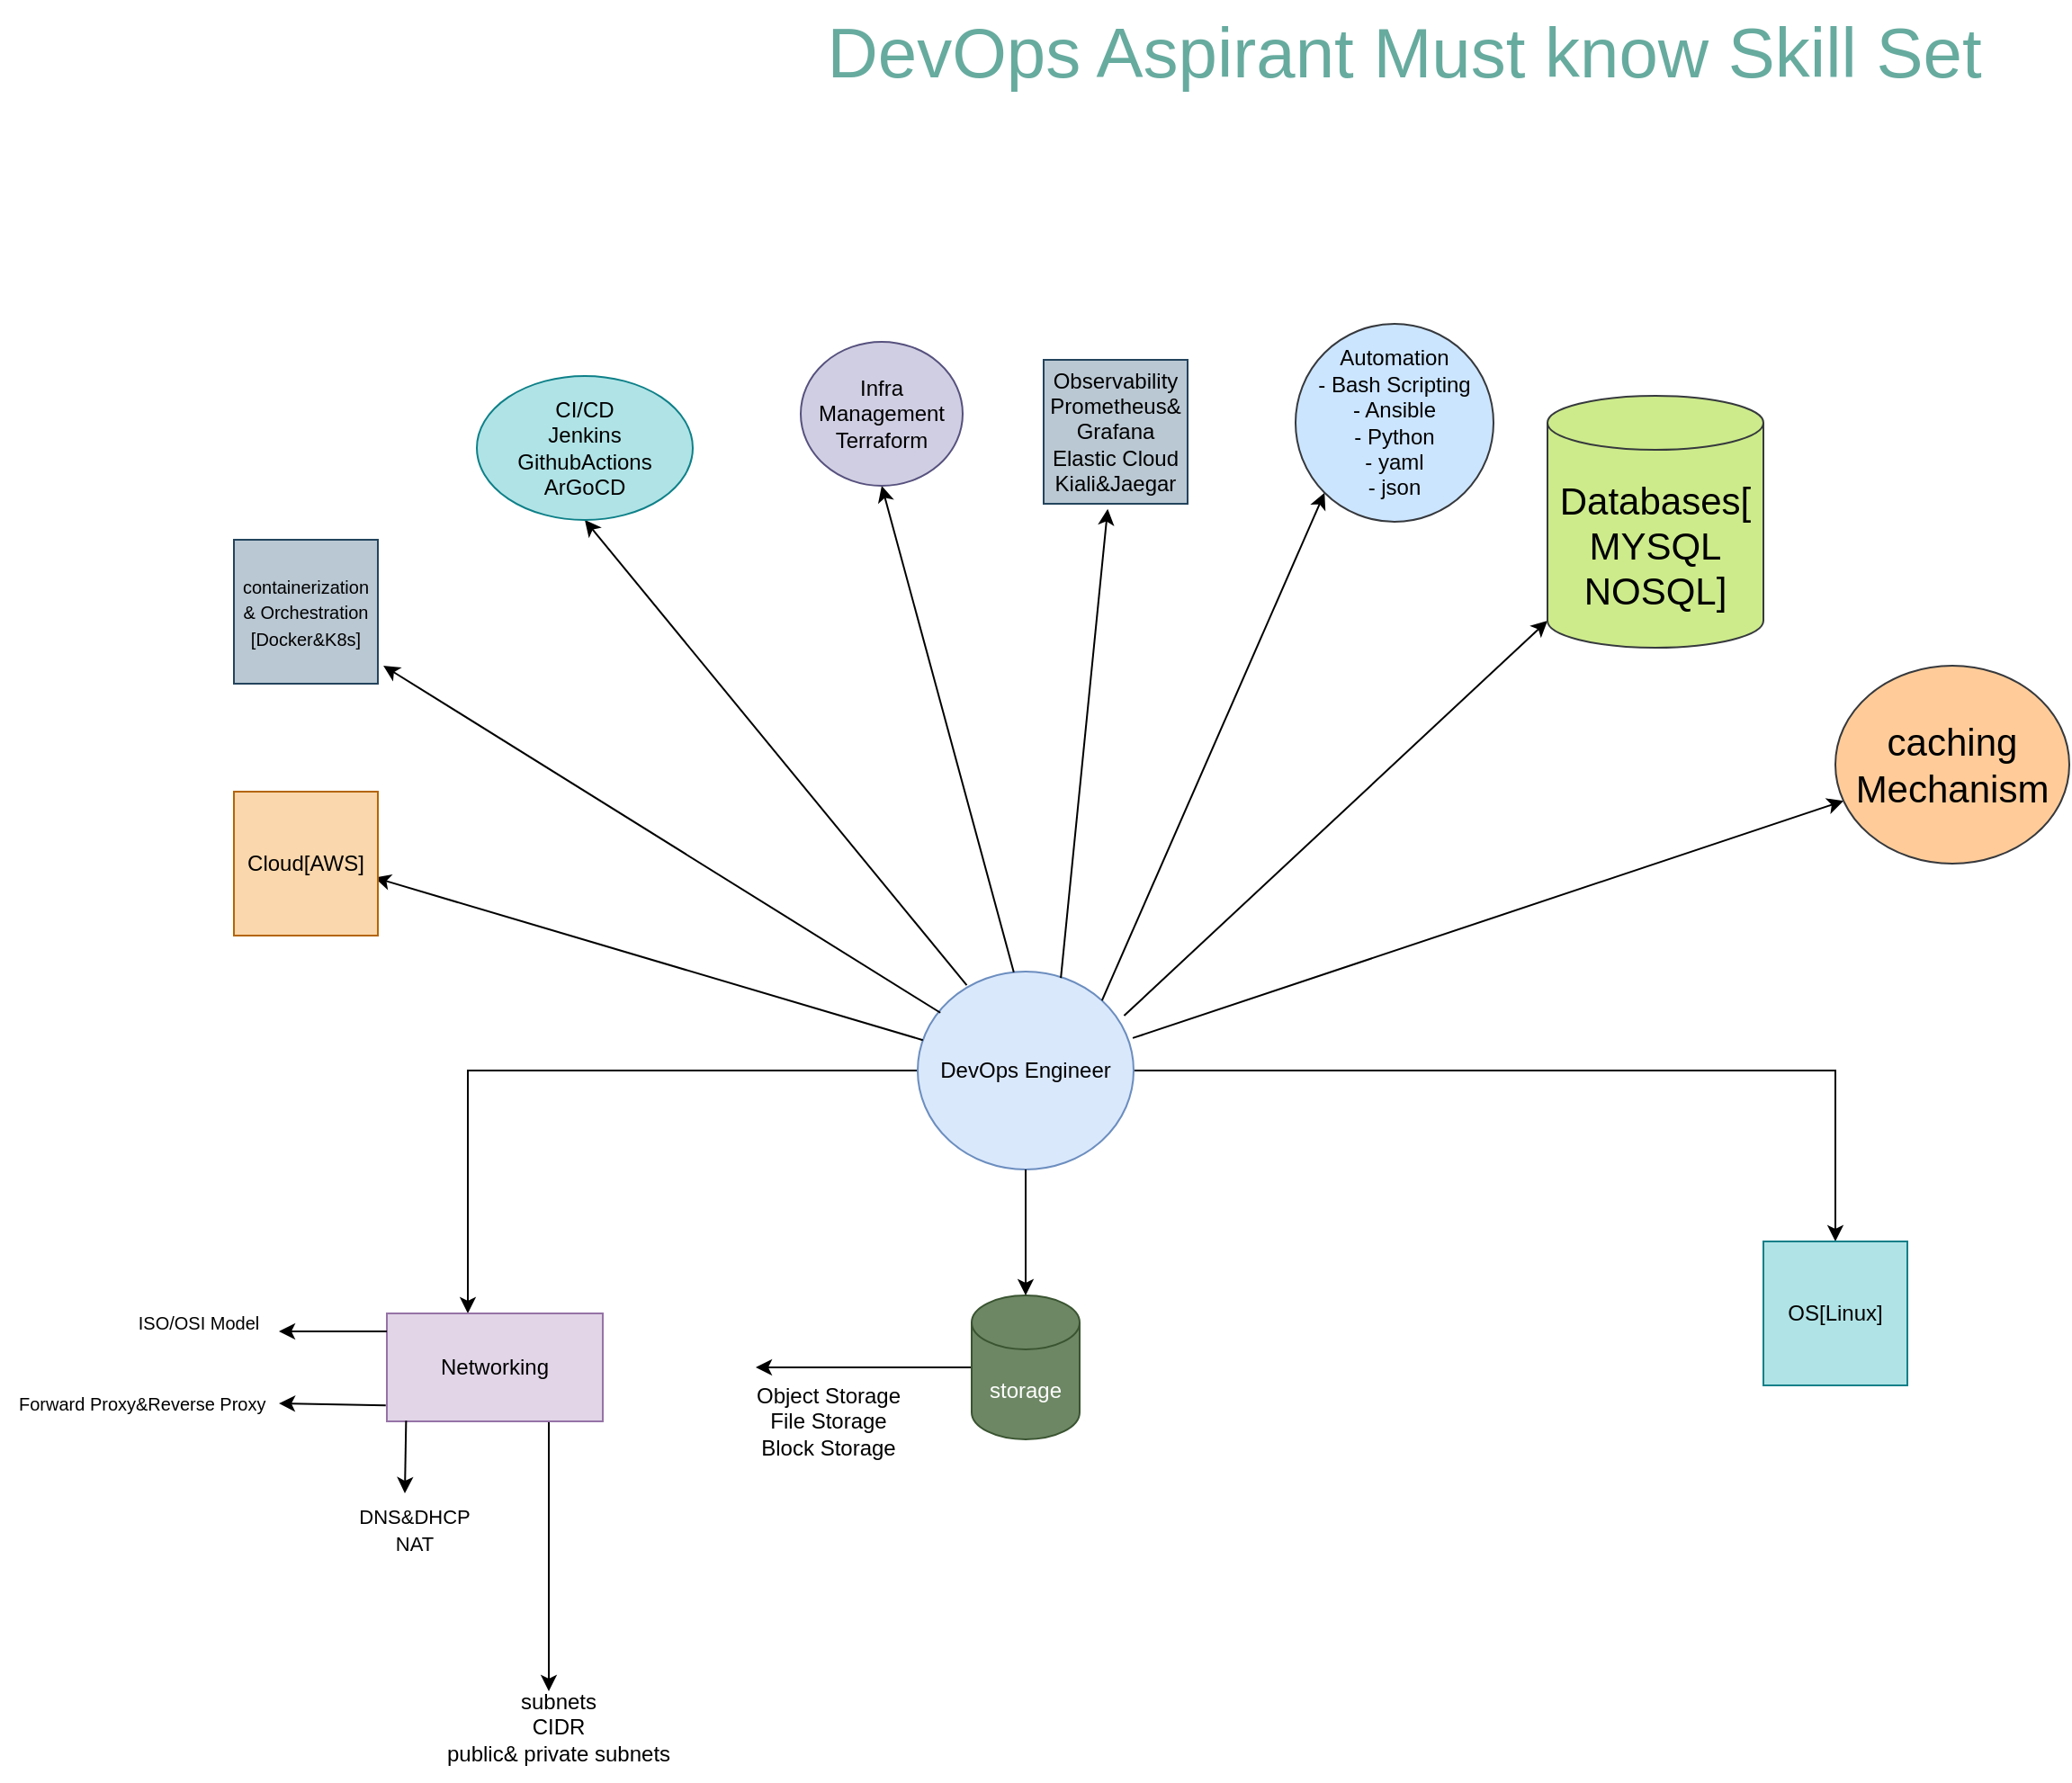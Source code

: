 <mxfile version="25.0.3">
  <diagram name="Page-1" id="OD0hXRocVsFIBVnM2RXd">
    <mxGraphModel dx="1440" dy="1994" grid="1" gridSize="10" guides="1" tooltips="1" connect="1" arrows="1" fold="1" page="1" pageScale="1" pageWidth="850" pageHeight="1100" math="0" shadow="0">
      <root>
        <mxCell id="0" />
        <mxCell id="1" parent="0" />
        <mxCell id="Cj-sP5WHH01vlWC_q-LA-2" style="edgeStyle=orthogonalEdgeStyle;rounded=0;orthogonalLoop=1;jettySize=auto;html=1;entryX=0.375;entryY=0;entryDx=0;entryDy=0;entryPerimeter=0;" edge="1" parent="1" source="Cj-sP5WHH01vlWC_q-LA-1" target="Cj-sP5WHH01vlWC_q-LA-3">
          <mxGeometry relative="1" as="geometry">
            <mxPoint x="290" y="440" as="targetPoint" />
            <Array as="points">
              <mxPoint x="260" y="365" />
            </Array>
          </mxGeometry>
        </mxCell>
        <mxCell id="Cj-sP5WHH01vlWC_q-LA-18" style="edgeStyle=orthogonalEdgeStyle;rounded=0;orthogonalLoop=1;jettySize=auto;html=1;entryX=0.5;entryY=0;entryDx=0;entryDy=0;" edge="1" parent="1" source="Cj-sP5WHH01vlWC_q-LA-1" target="Cj-sP5WHH01vlWC_q-LA-19">
          <mxGeometry relative="1" as="geometry">
            <mxPoint x="780.0" y="440" as="targetPoint" />
            <Array as="points">
              <mxPoint x="1020" y="365" />
              <mxPoint x="1020" y="440" />
            </Array>
          </mxGeometry>
        </mxCell>
        <mxCell id="Cj-sP5WHH01vlWC_q-LA-1" value="DevOps Engineer" style="ellipse;whiteSpace=wrap;html=1;fillColor=#dae8fc;strokeColor=#6c8ebf;" vertex="1" parent="1">
          <mxGeometry x="510" y="310" width="120" height="110" as="geometry" />
        </mxCell>
        <mxCell id="Cj-sP5WHH01vlWC_q-LA-39" style="edgeStyle=orthogonalEdgeStyle;rounded=0;orthogonalLoop=1;jettySize=auto;html=1;exitX=0.75;exitY=1;exitDx=0;exitDy=0;" edge="1" parent="1" source="Cj-sP5WHH01vlWC_q-LA-3">
          <mxGeometry relative="1" as="geometry">
            <mxPoint x="305" y="710" as="targetPoint" />
            <mxPoint x="275" y="620" as="sourcePoint" />
          </mxGeometry>
        </mxCell>
        <mxCell id="Cj-sP5WHH01vlWC_q-LA-3" value="Networking" style="rounded=0;whiteSpace=wrap;html=1;fillColor=#e1d5e7;strokeColor=#9673a6;" vertex="1" parent="1">
          <mxGeometry x="215" y="500" width="120" height="60" as="geometry" />
        </mxCell>
        <mxCell id="Cj-sP5WHH01vlWC_q-LA-7" value="" style="endArrow=classic;html=1;rounded=0;exitX=0.089;exitY=0.993;exitDx=0;exitDy=0;exitPerimeter=0;" edge="1" parent="1" source="Cj-sP5WHH01vlWC_q-LA-3">
          <mxGeometry width="50" height="50" relative="1" as="geometry">
            <mxPoint x="405" y="590" as="sourcePoint" />
            <mxPoint x="225" y="600" as="targetPoint" />
          </mxGeometry>
        </mxCell>
        <mxCell id="Cj-sP5WHH01vlWC_q-LA-8" value="" style="endArrow=classic;html=1;rounded=0;exitX=0;exitY=0.167;exitDx=0;exitDy=0;exitPerimeter=0;" edge="1" parent="1" source="Cj-sP5WHH01vlWC_q-LA-3">
          <mxGeometry width="50" height="50" relative="1" as="geometry">
            <mxPoint x="155" y="510" as="sourcePoint" />
            <mxPoint x="155" y="510" as="targetPoint" />
          </mxGeometry>
        </mxCell>
        <mxCell id="Cj-sP5WHH01vlWC_q-LA-10" value="&lt;font style=&quot;font-size: 10px;&quot;&gt;ISO/OSI Model&lt;/font&gt;" style="text;html=1;align=center;verticalAlign=middle;resizable=0;points=[];autosize=1;strokeColor=none;fillColor=none;" vertex="1" parent="1">
          <mxGeometry x="65" y="490" width="90" height="30" as="geometry" />
        </mxCell>
        <mxCell id="Cj-sP5WHH01vlWC_q-LA-11" value="&lt;font style=&quot;font-size: 11px;&quot;&gt;DNS&amp;amp;DHCP&lt;/font&gt;&lt;div&gt;&lt;font style=&quot;font-size: 11px;&quot;&gt;NAT&lt;/font&gt;&lt;/div&gt;" style="text;html=1;align=center;verticalAlign=middle;resizable=0;points=[];autosize=1;strokeColor=none;fillColor=none;" vertex="1" parent="1">
          <mxGeometry x="185" y="600" width="90" height="40" as="geometry" />
        </mxCell>
        <mxCell id="Cj-sP5WHH01vlWC_q-LA-12" value="" style="endArrow=classic;html=1;rounded=0;exitX=-0.005;exitY=0.852;exitDx=0;exitDy=0;exitPerimeter=0;" edge="1" parent="1" source="Cj-sP5WHH01vlWC_q-LA-3">
          <mxGeometry width="50" height="50" relative="1" as="geometry">
            <mxPoint x="225" y="520" as="sourcePoint" />
            <mxPoint x="155" y="550" as="targetPoint" />
          </mxGeometry>
        </mxCell>
        <mxCell id="Cj-sP5WHH01vlWC_q-LA-13" value="&lt;font style=&quot;font-size: 10px;&quot;&gt;Forward Proxy&amp;amp;Reverse Proxy&amp;nbsp;&lt;/font&gt;" style="text;html=1;align=center;verticalAlign=middle;resizable=0;points=[];autosize=1;strokeColor=none;fillColor=none;" vertex="1" parent="1">
          <mxGeometry y="535" width="160" height="30" as="geometry" />
        </mxCell>
        <mxCell id="Cj-sP5WHH01vlWC_q-LA-16" style="edgeStyle=orthogonalEdgeStyle;rounded=0;orthogonalLoop=1;jettySize=auto;html=1;" edge="1" parent="1" source="Cj-sP5WHH01vlWC_q-LA-15">
          <mxGeometry relative="1" as="geometry">
            <mxPoint x="420" y="530" as="targetPoint" />
          </mxGeometry>
        </mxCell>
        <mxCell id="Cj-sP5WHH01vlWC_q-LA-15" value="storage" style="shape=cylinder3;whiteSpace=wrap;html=1;boundedLbl=1;backgroundOutline=1;size=15;fillColor=#6d8764;fontColor=#ffffff;strokeColor=#3A5431;" vertex="1" parent="1">
          <mxGeometry x="540" y="490" width="60" height="80" as="geometry" />
        </mxCell>
        <mxCell id="Cj-sP5WHH01vlWC_q-LA-17" value="Object Storage&lt;div&gt;File Storage&lt;/div&gt;&lt;div&gt;Block Storage&lt;/div&gt;" style="text;html=1;align=center;verticalAlign=middle;resizable=0;points=[];autosize=1;strokeColor=none;fillColor=none;" vertex="1" parent="1">
          <mxGeometry x="410" y="530" width="100" height="60" as="geometry" />
        </mxCell>
        <mxCell id="Cj-sP5WHH01vlWC_q-LA-19" value="OS[Linux]" style="whiteSpace=wrap;html=1;aspect=fixed;fillColor=#b0e3e6;strokeColor=#0e8088;" vertex="1" parent="1">
          <mxGeometry x="980" y="460" width="80" height="80" as="geometry" />
        </mxCell>
        <mxCell id="Cj-sP5WHH01vlWC_q-LA-20" value="" style="endArrow=classic;html=1;rounded=0;entryX=0.976;entryY=0.597;entryDx=0;entryDy=0;entryPerimeter=0;" edge="1" parent="1" source="Cj-sP5WHH01vlWC_q-LA-1" target="Cj-sP5WHH01vlWC_q-LA-21">
          <mxGeometry width="50" height="50" relative="1" as="geometry">
            <mxPoint x="500" y="180" as="sourcePoint" />
            <mxPoint x="300" y="150" as="targetPoint" />
          </mxGeometry>
        </mxCell>
        <mxCell id="Cj-sP5WHH01vlWC_q-LA-21" value="Cloud[AWS]" style="whiteSpace=wrap;html=1;aspect=fixed;fillColor=#fad7ac;strokeColor=#b46504;" vertex="1" parent="1">
          <mxGeometry x="130" y="210" width="80" height="80" as="geometry" />
        </mxCell>
        <mxCell id="Cj-sP5WHH01vlWC_q-LA-22" value="" style="endArrow=classic;html=1;rounded=0;exitX=0.105;exitY=0.208;exitDx=0;exitDy=0;exitPerimeter=0;entryX=1.038;entryY=0.875;entryDx=0;entryDy=0;entryPerimeter=0;" edge="1" parent="1" source="Cj-sP5WHH01vlWC_q-LA-1" target="Cj-sP5WHH01vlWC_q-LA-26">
          <mxGeometry width="50" height="50" relative="1" as="geometry">
            <mxPoint x="470" y="250" as="sourcePoint" />
            <mxPoint x="400" y="80" as="targetPoint" />
          </mxGeometry>
        </mxCell>
        <mxCell id="Cj-sP5WHH01vlWC_q-LA-26" value="&lt;font style=&quot;font-size: 10px;&quot;&gt;containerization&lt;/font&gt;&lt;div&gt;&lt;font style=&quot;font-size: 10px;&quot;&gt;&amp;amp; Orchestration&lt;/font&gt;&lt;/div&gt;&lt;div&gt;&lt;font style=&quot;font-size: 10px;&quot;&gt;[Docker&amp;amp;K8s]&lt;/font&gt;&lt;/div&gt;" style="whiteSpace=wrap;html=1;aspect=fixed;fillColor=#bac8d3;strokeColor=#23445d;" vertex="1" parent="1">
          <mxGeometry x="130" y="70" width="80" height="80" as="geometry" />
        </mxCell>
        <mxCell id="Cj-sP5WHH01vlWC_q-LA-27" value="" style="endArrow=classic;html=1;rounded=0;exitX=0.227;exitY=0.069;exitDx=0;exitDy=0;exitPerimeter=0;entryX=0.5;entryY=1;entryDx=0;entryDy=0;" edge="1" parent="1" source="Cj-sP5WHH01vlWC_q-LA-1" target="Cj-sP5WHH01vlWC_q-LA-28">
          <mxGeometry width="50" height="50" relative="1" as="geometry">
            <mxPoint x="480" y="240" as="sourcePoint" />
            <mxPoint x="400" y="100" as="targetPoint" />
          </mxGeometry>
        </mxCell>
        <mxCell id="Cj-sP5WHH01vlWC_q-LA-28" value="CI/CD&lt;div&gt;Jenkins&lt;/div&gt;&lt;div&gt;GithubActions&lt;/div&gt;&lt;div&gt;ArGoCD&lt;/div&gt;" style="ellipse;whiteSpace=wrap;html=1;fillColor=#b0e3e6;strokeColor=#0e8088;" vertex="1" parent="1">
          <mxGeometry x="265" y="-21" width="120" height="80" as="geometry" />
        </mxCell>
        <mxCell id="Cj-sP5WHH01vlWC_q-LA-29" value="" style="endArrow=classic;html=1;rounded=0;exitX=0.445;exitY=0.003;exitDx=0;exitDy=0;exitPerimeter=0;entryX=0.5;entryY=1;entryDx=0;entryDy=0;" edge="1" parent="1" source="Cj-sP5WHH01vlWC_q-LA-1" target="Cj-sP5WHH01vlWC_q-LA-30">
          <mxGeometry width="50" height="50" relative="1" as="geometry">
            <mxPoint x="490" y="250" as="sourcePoint" />
            <mxPoint x="520" y="80" as="targetPoint" />
          </mxGeometry>
        </mxCell>
        <mxCell id="Cj-sP5WHH01vlWC_q-LA-30" value="Infra Management&lt;div&gt;Terraform&lt;/div&gt;" style="ellipse;whiteSpace=wrap;html=1;fillColor=#d0cee2;strokeColor=#56517e;" vertex="1" parent="1">
          <mxGeometry x="445" y="-40" width="90" height="80" as="geometry" />
        </mxCell>
        <mxCell id="Cj-sP5WHH01vlWC_q-LA-31" value="Observability&lt;div&gt;Prometheus&amp;amp;&lt;/div&gt;&lt;div&gt;Grafana&lt;/div&gt;&lt;div&gt;Elastic Cloud&lt;/div&gt;&lt;div&gt;Kiali&amp;amp;Jaegar&lt;/div&gt;" style="whiteSpace=wrap;html=1;aspect=fixed;fillColor=#bac8d3;strokeColor=#23445d;" vertex="1" parent="1">
          <mxGeometry x="580" y="-30" width="80" height="80" as="geometry" />
        </mxCell>
        <mxCell id="Cj-sP5WHH01vlWC_q-LA-32" value="" style="endArrow=classic;html=1;rounded=0;exitX=0.663;exitY=0.032;exitDx=0;exitDy=0;exitPerimeter=0;entryX=0.445;entryY=1.036;entryDx=0;entryDy=0;entryPerimeter=0;" edge="1" parent="1" source="Cj-sP5WHH01vlWC_q-LA-1" target="Cj-sP5WHH01vlWC_q-LA-31">
          <mxGeometry width="50" height="50" relative="1" as="geometry">
            <mxPoint x="523" y="250" as="sourcePoint" />
            <mxPoint x="530" y="90" as="targetPoint" />
          </mxGeometry>
        </mxCell>
        <mxCell id="Cj-sP5WHH01vlWC_q-LA-35" value="" style="endArrow=classic;html=1;rounded=0;exitX=1;exitY=0;exitDx=0;exitDy=0;entryX=0;entryY=1;entryDx=0;entryDy=0;" edge="1" parent="1" source="Cj-sP5WHH01vlWC_q-LA-1" target="Cj-sP5WHH01vlWC_q-LA-36">
          <mxGeometry width="50" height="50" relative="1" as="geometry">
            <mxPoint x="550" y="254" as="sourcePoint" />
            <mxPoint x="750" y="100" as="targetPoint" />
          </mxGeometry>
        </mxCell>
        <mxCell id="Cj-sP5WHH01vlWC_q-LA-36" value="Automation&lt;div&gt;- Bash Scripting&lt;/div&gt;&lt;div&gt;- Ansible&lt;/div&gt;&lt;div&gt;- Python&lt;/div&gt;&lt;div&gt;- yaml&lt;/div&gt;&lt;div&gt;- json&lt;/div&gt;" style="ellipse;whiteSpace=wrap;html=1;aspect=fixed;fillColor=#cce5ff;strokeColor=#36393d;" vertex="1" parent="1">
          <mxGeometry x="720" y="-50" width="110" height="110" as="geometry" />
        </mxCell>
        <mxCell id="Cj-sP5WHH01vlWC_q-LA-37" value="" style="endArrow=classic;html=1;rounded=0;fontStyle=1;entryX=0;entryY=1;entryDx=0;entryDy=-15;entryPerimeter=0;exitX=0.956;exitY=0.223;exitDx=0;exitDy=0;exitPerimeter=0;" edge="1" parent="1" source="Cj-sP5WHH01vlWC_q-LA-1" target="Cj-sP5WHH01vlWC_q-LA-38">
          <mxGeometry width="50" height="50" relative="1" as="geometry">
            <mxPoint x="572" y="266" as="sourcePoint" />
            <mxPoint x="860" y="180" as="targetPoint" />
          </mxGeometry>
        </mxCell>
        <mxCell id="Cj-sP5WHH01vlWC_q-LA-38" value="&lt;div&gt;&lt;font style=&quot;font-size: 21px;&quot;&gt;Databases[&lt;/font&gt;&lt;/div&gt;&lt;font style=&quot;font-size: 21px;&quot;&gt;MYSQL&lt;/font&gt;&lt;div&gt;&lt;font style=&quot;font-size: 21px;&quot;&gt;NOSQL]&lt;/font&gt;&lt;/div&gt;" style="shape=cylinder3;whiteSpace=wrap;html=1;boundedLbl=1;backgroundOutline=1;size=15;fillColor=#cdeb8b;strokeColor=#36393d;" vertex="1" parent="1">
          <mxGeometry x="860" y="-10" width="120" height="140" as="geometry" />
        </mxCell>
        <mxCell id="Cj-sP5WHH01vlWC_q-LA-41" value="subnets&lt;div&gt;CIDR&lt;/div&gt;&lt;div&gt;public&amp;amp; private subnets&lt;/div&gt;" style="text;html=1;align=center;verticalAlign=middle;resizable=0;points=[];autosize=1;strokeColor=none;fillColor=none;" vertex="1" parent="1">
          <mxGeometry x="235" y="700" width="150" height="60" as="geometry" />
        </mxCell>
        <mxCell id="Cj-sP5WHH01vlWC_q-LA-43" value="" style="endArrow=classic;html=1;rounded=0;exitX=0.996;exitY=0.336;exitDx=0;exitDy=0;exitPerimeter=0;" edge="1" parent="1" source="Cj-sP5WHH01vlWC_q-LA-1" target="Cj-sP5WHH01vlWC_q-LA-44">
          <mxGeometry width="50" height="50" relative="1" as="geometry">
            <mxPoint x="630" y="360" as="sourcePoint" />
            <mxPoint x="1050" y="280" as="targetPoint" />
          </mxGeometry>
        </mxCell>
        <mxCell id="Cj-sP5WHH01vlWC_q-LA-44" value="&lt;font style=&quot;font-size: 21px;&quot;&gt;caching Mechanism&lt;/font&gt;" style="ellipse;whiteSpace=wrap;html=1;fillColor=#ffcc99;strokeColor=#36393d;" vertex="1" parent="1">
          <mxGeometry x="1020" y="140" width="130" height="110" as="geometry" />
        </mxCell>
        <mxCell id="Cj-sP5WHH01vlWC_q-LA-45" value="&lt;font color=&quot;#67ab9f&quot; style=&quot;font-size: 39px;&quot;&gt;DevOps Aspirant Must know Skill Set&lt;/font&gt;" style="text;html=1;align=center;verticalAlign=middle;resizable=0;points=[];autosize=1;strokeColor=none;fillColor=none;" vertex="1" parent="1">
          <mxGeometry x="445" y="-230" width="670" height="60" as="geometry" />
        </mxCell>
        <mxCell id="Cj-sP5WHH01vlWC_q-LA-47" style="edgeStyle=orthogonalEdgeStyle;rounded=0;orthogonalLoop=1;jettySize=auto;html=1;entryX=0.5;entryY=0;entryDx=0;entryDy=0;entryPerimeter=0;" edge="1" parent="1" source="Cj-sP5WHH01vlWC_q-LA-1" target="Cj-sP5WHH01vlWC_q-LA-15">
          <mxGeometry relative="1" as="geometry" />
        </mxCell>
      </root>
    </mxGraphModel>
  </diagram>
</mxfile>
